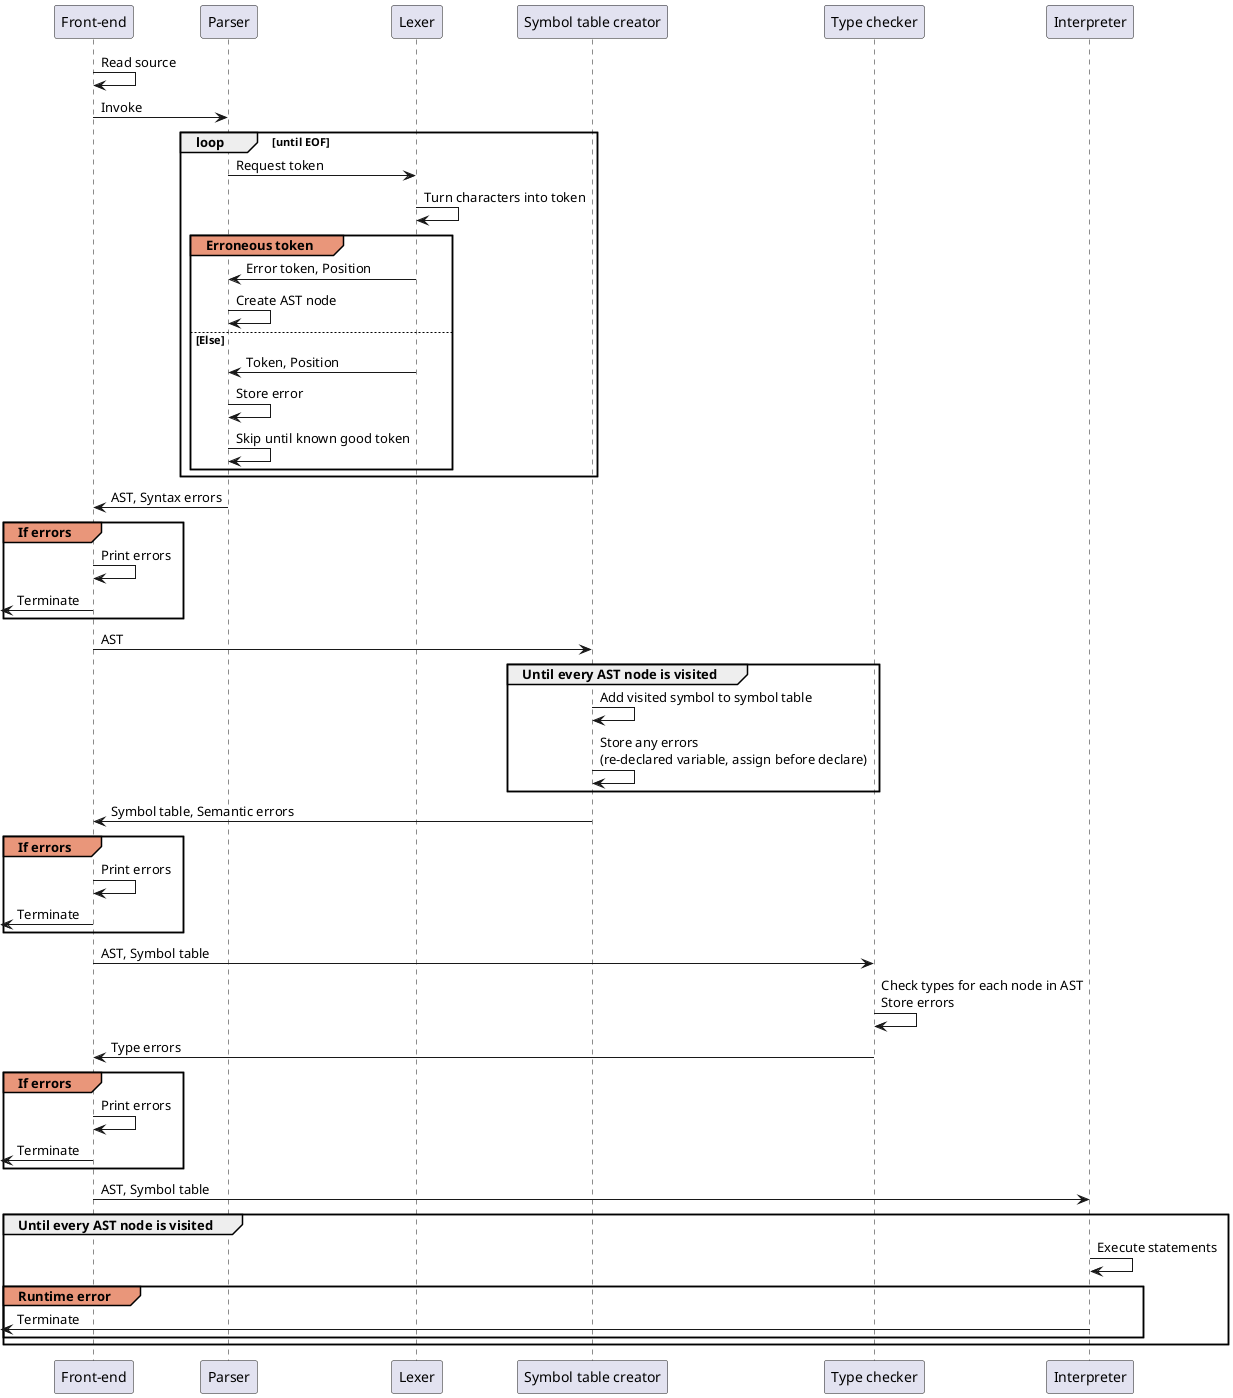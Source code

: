 @startuml architecture
  participant "Front-end" as FE
  participant Parser
  participant Lexer
  participant "Symbol table creator" as STC
  participant "Type checker" as TC
  participant Interpreter

  FE -> FE : Read source
  FE -> Parser : Invoke

  group loop [until EOF]
    Parser -> Lexer : Request token

    Lexer -> Lexer : Turn characters into token

    group#DarkSalmon Erroneous token
      Parser <- Lexer : Error token, Position
      Parser -> Parser : Create AST node
      else Else
      Parser <- Lexer : Token, Position
      Parser -> Parser : Store error
      Parser -> Parser : Skip until known good token
    end
  end

  FE <- Parser : AST, Syntax errors
  group#DarkSalmon If errors
    FE -> FE : Print errors
    <- FE: Terminate
  end

  FE -> STC : AST

  group Until every AST node is visited
    STC -> STC : Add visited symbol to symbol table
    STC -> STC : Store any errors\n(re-declared variable, assign before declare)
  end

  FE <- STC: Symbol table, Semantic errors
  group#DarkSalmon If errors
    FE -> FE : Print errors
    <- FE: Terminate
  end

  FE -> TC : AST, Symbol table

  TC -> TC : Check types for each node in AST\nStore errors

  FE <- TC : Type errors
  group#DarkSalmon If errors
    FE -> FE : Print errors
    <- FE: Terminate
  end

  FE -> Interpreter : AST, Symbol table
  group Until every AST node is visited
    Interpreter -> Interpreter : Execute statements
    group#DarkSalmon Runtime error
      <- Interpreter: Terminate
    end
  end

@enduml
